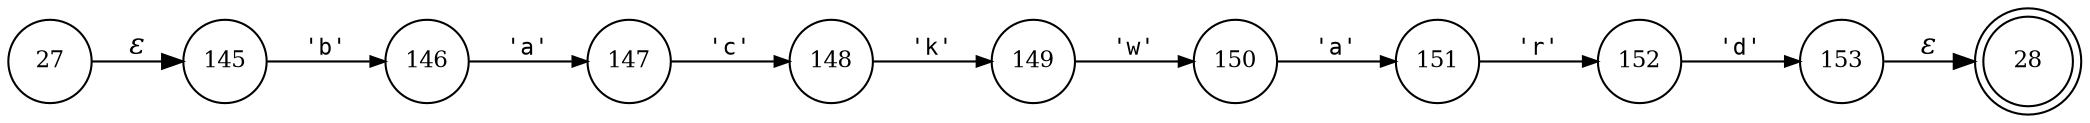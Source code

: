 digraph ATN {
rankdir=LR;
s28[fontsize=11, label="28", shape=doublecircle, fixedsize=true, width=.6];
s145[fontsize=11,label="145", shape=circle, fixedsize=true, width=.55, peripheries=1];
s146[fontsize=11,label="146", shape=circle, fixedsize=true, width=.55, peripheries=1];
s147[fontsize=11,label="147", shape=circle, fixedsize=true, width=.55, peripheries=1];
s148[fontsize=11,label="148", shape=circle, fixedsize=true, width=.55, peripheries=1];
s149[fontsize=11,label="149", shape=circle, fixedsize=true, width=.55, peripheries=1];
s150[fontsize=11,label="150", shape=circle, fixedsize=true, width=.55, peripheries=1];
s151[fontsize=11,label="151", shape=circle, fixedsize=true, width=.55, peripheries=1];
s152[fontsize=11,label="152", shape=circle, fixedsize=true, width=.55, peripheries=1];
s153[fontsize=11,label="153", shape=circle, fixedsize=true, width=.55, peripheries=1];
s27[fontsize=11,label="27", shape=circle, fixedsize=true, width=.55, peripheries=1];
s27 -> s145 [fontname="Times-Italic", label="&epsilon;"];
s145 -> s146 [fontsize=11, fontname="Courier", arrowsize=.7, label = "'b'", arrowhead = normal];
s146 -> s147 [fontsize=11, fontname="Courier", arrowsize=.7, label = "'a'", arrowhead = normal];
s147 -> s148 [fontsize=11, fontname="Courier", arrowsize=.7, label = "'c'", arrowhead = normal];
s148 -> s149 [fontsize=11, fontname="Courier", arrowsize=.7, label = "'k'", arrowhead = normal];
s149 -> s150 [fontsize=11, fontname="Courier", arrowsize=.7, label = "'w'", arrowhead = normal];
s150 -> s151 [fontsize=11, fontname="Courier", arrowsize=.7, label = "'a'", arrowhead = normal];
s151 -> s152 [fontsize=11, fontname="Courier", arrowsize=.7, label = "'r'", arrowhead = normal];
s152 -> s153 [fontsize=11, fontname="Courier", arrowsize=.7, label = "'d'", arrowhead = normal];
s153 -> s28 [fontname="Times-Italic", label="&epsilon;"];
}